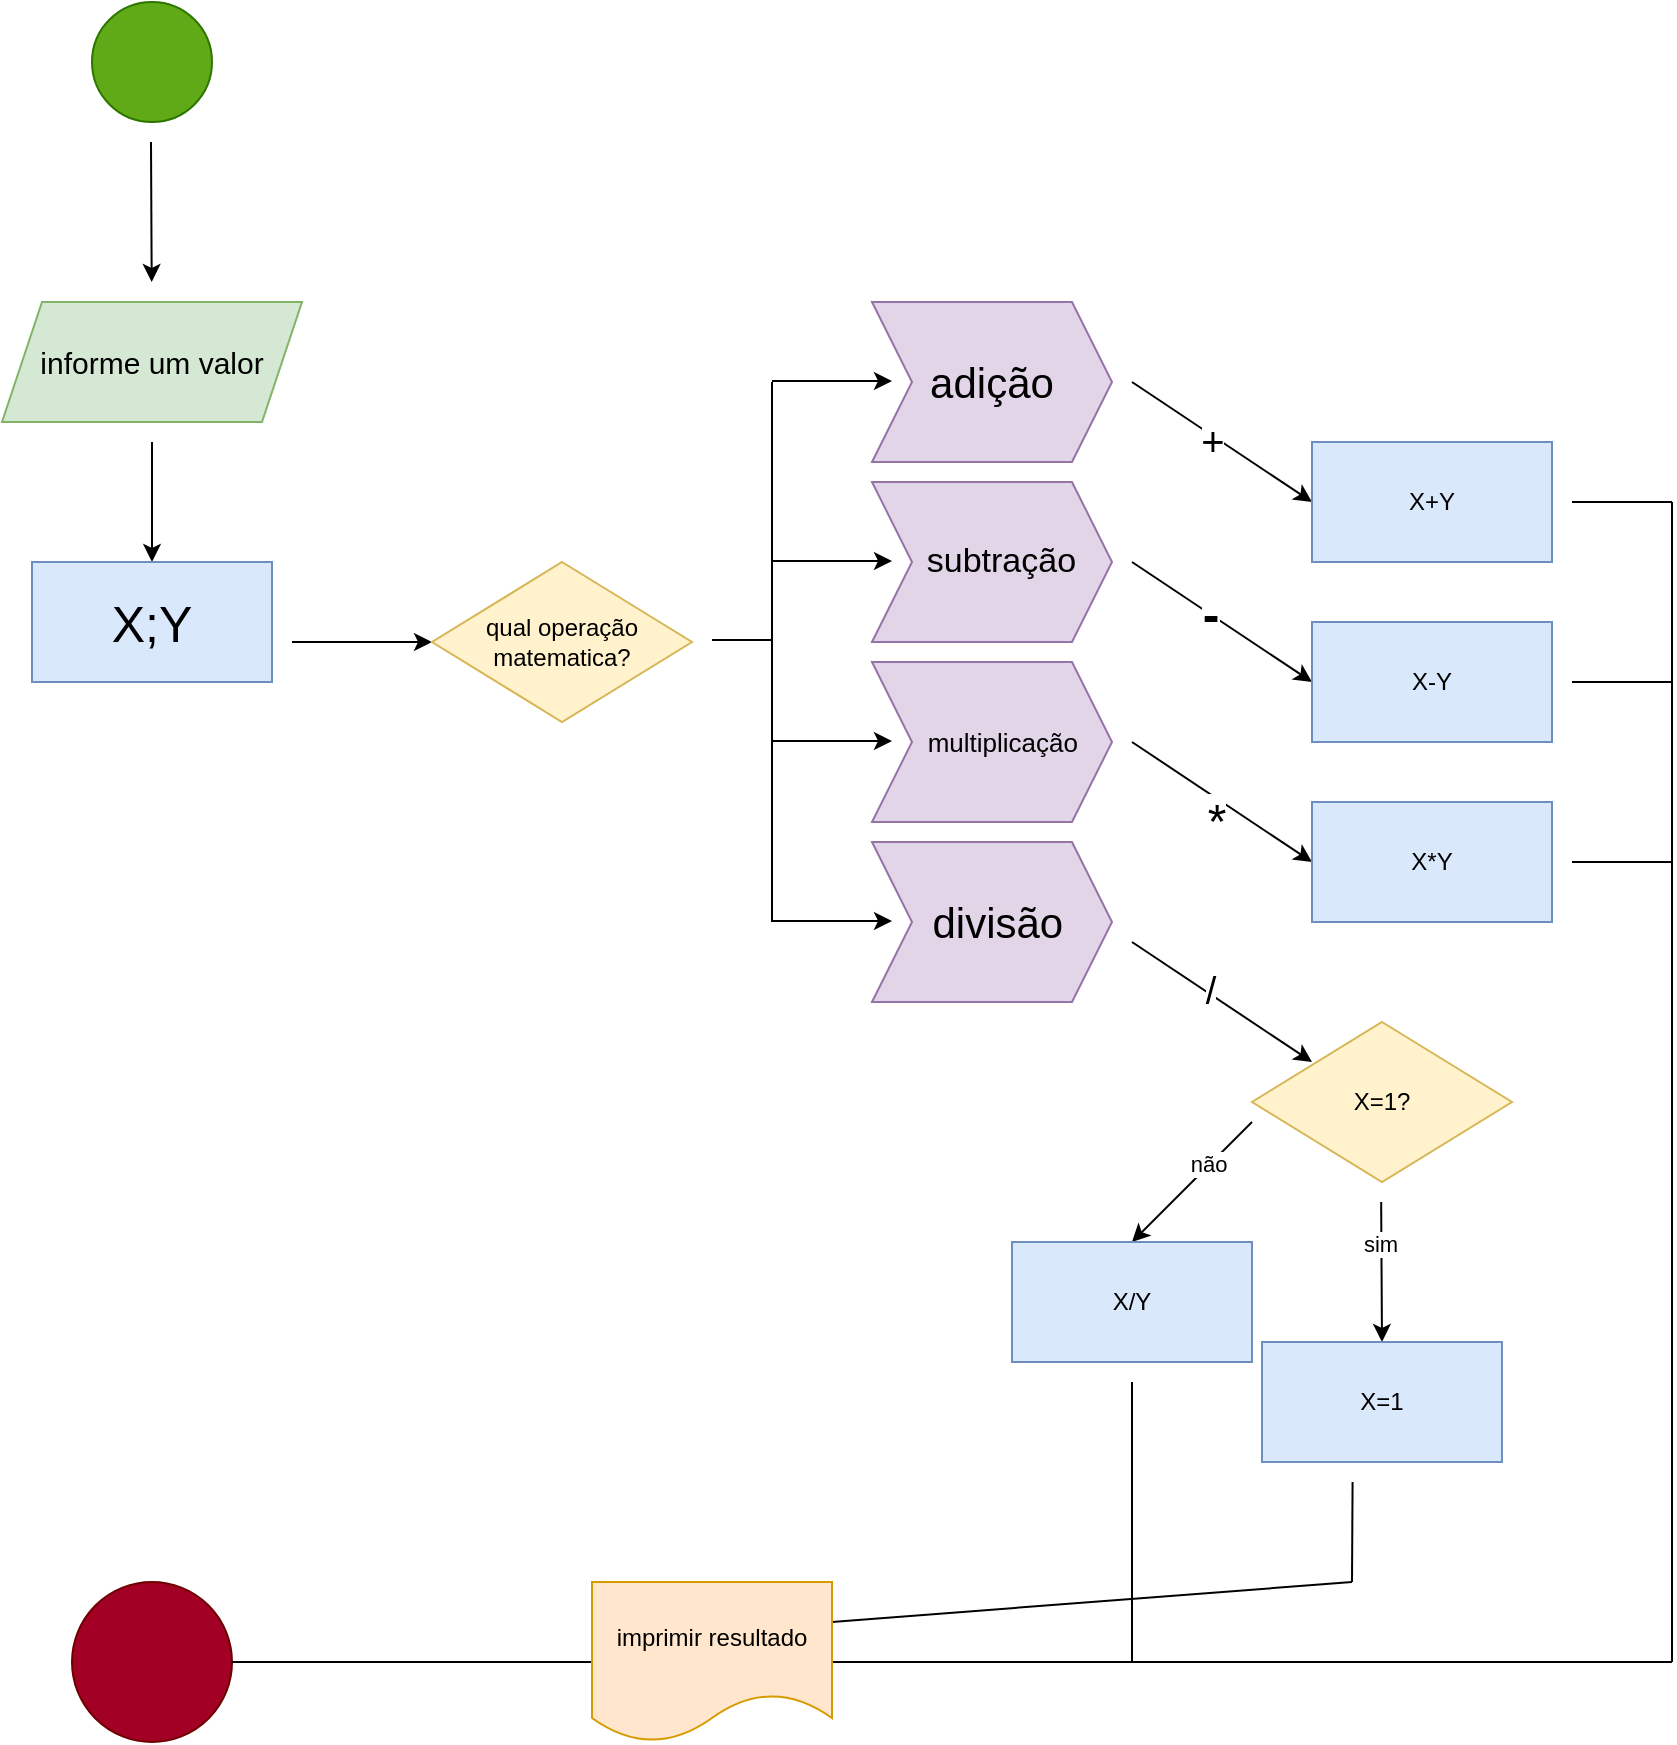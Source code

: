 <mxfile version="26.0.16">
  <diagram name="Página-1" id="VlG0sruBSb1qlhvC0WlI">
    <mxGraphModel dx="984" dy="573" grid="1" gridSize="10" guides="1" tooltips="1" connect="1" arrows="1" fold="1" page="1" pageScale="1" pageWidth="827" pageHeight="1169" math="0" shadow="0">
      <root>
        <mxCell id="0" />
        <mxCell id="1" parent="0" />
        <mxCell id="j_kzYTgeeS7DV-189MFl-1" value="" style="ellipse;whiteSpace=wrap;html=1;aspect=fixed;fillColor=#60a917;strokeColor=#2D7600;fontColor=#ffffff;" vertex="1" parent="1">
          <mxGeometry x="130" y="230" width="60" height="60" as="geometry" />
        </mxCell>
        <mxCell id="j_kzYTgeeS7DV-189MFl-2" value="" style="endArrow=classic;html=1;rounded=0;" edge="1" parent="1">
          <mxGeometry width="50" height="50" relative="1" as="geometry">
            <mxPoint x="160" y="450" as="sourcePoint" />
            <mxPoint x="160" y="510" as="targetPoint" />
          </mxGeometry>
        </mxCell>
        <mxCell id="j_kzYTgeeS7DV-189MFl-3" value="X;Y" style="rounded=0;whiteSpace=wrap;html=1;fillColor=#dae8fc;strokeColor=#6c8ebf;fontSize=25;" vertex="1" parent="1">
          <mxGeometry x="100" y="510" width="120" height="60" as="geometry" />
        </mxCell>
        <mxCell id="j_kzYTgeeS7DV-189MFl-5" value="" style="endArrow=classic;html=1;rounded=0;textDirection=rtl;" edge="1" parent="1">
          <mxGeometry width="50" height="50" relative="1" as="geometry">
            <mxPoint x="230" y="550" as="sourcePoint" />
            <mxPoint x="300" y="550" as="targetPoint" />
          </mxGeometry>
        </mxCell>
        <mxCell id="j_kzYTgeeS7DV-189MFl-6" value="qual operação matematica?" style="rhombus;whiteSpace=wrap;html=1;fillColor=#fff2cc;strokeColor=#d6b656;" vertex="1" parent="1">
          <mxGeometry x="300" y="510" width="130" height="80" as="geometry" />
        </mxCell>
        <mxCell id="j_kzYTgeeS7DV-189MFl-7" value="" style="endArrow=none;html=1;rounded=0;" edge="1" parent="1">
          <mxGeometry width="50" height="50" relative="1" as="geometry">
            <mxPoint x="440" y="549" as="sourcePoint" />
            <mxPoint x="470" y="549" as="targetPoint" />
          </mxGeometry>
        </mxCell>
        <mxCell id="j_kzYTgeeS7DV-189MFl-8" value="" style="endArrow=none;html=1;rounded=0;" edge="1" parent="1">
          <mxGeometry width="50" height="50" relative="1" as="geometry">
            <mxPoint x="470" y="690" as="sourcePoint" />
            <mxPoint x="470" y="420" as="targetPoint" />
          </mxGeometry>
        </mxCell>
        <mxCell id="j_kzYTgeeS7DV-189MFl-9" value="adição" style="shape=step;perimeter=stepPerimeter;whiteSpace=wrap;html=1;fixedSize=1;fillColor=#e1d5e7;strokeColor=#9673a6;fontSize=21;" vertex="1" parent="1">
          <mxGeometry x="520" y="380" width="120" height="80" as="geometry" />
        </mxCell>
        <mxCell id="j_kzYTgeeS7DV-189MFl-10" value="&amp;nbsp; subtração" style="shape=step;perimeter=stepPerimeter;whiteSpace=wrap;html=1;fixedSize=1;fillColor=#e1d5e7;strokeColor=#9673a6;fontSize=17;" vertex="1" parent="1">
          <mxGeometry x="520" y="470" width="120" height="80" as="geometry" />
        </mxCell>
        <mxCell id="j_kzYTgeeS7DV-189MFl-11" value="&amp;nbsp; &amp;nbsp;multiplicação" style="shape=step;perimeter=stepPerimeter;whiteSpace=wrap;html=1;fixedSize=1;fillColor=#e1d5e7;strokeColor=#9673a6;fontSize=13;" vertex="1" parent="1">
          <mxGeometry x="520" y="560" width="120" height="80" as="geometry" />
        </mxCell>
        <mxCell id="j_kzYTgeeS7DV-189MFl-12" value="&lt;font style=&quot;font-size: 21px;&quot;&gt;&amp;nbsp;divisão&lt;/font&gt;" style="shape=step;perimeter=stepPerimeter;whiteSpace=wrap;html=1;fixedSize=1;fillColor=#e1d5e7;strokeColor=#9673a6;" vertex="1" parent="1">
          <mxGeometry x="520" y="650" width="120" height="80" as="geometry" />
        </mxCell>
        <mxCell id="j_kzYTgeeS7DV-189MFl-13" value="" style="endArrow=classic;html=1;rounded=0;" edge="1" parent="1">
          <mxGeometry width="50" height="50" relative="1" as="geometry">
            <mxPoint x="470" y="689.5" as="sourcePoint" />
            <mxPoint x="530" y="689.5" as="targetPoint" />
          </mxGeometry>
        </mxCell>
        <mxCell id="j_kzYTgeeS7DV-189MFl-14" value="" style="endArrow=classic;html=1;rounded=0;" edge="1" parent="1">
          <mxGeometry width="50" height="50" relative="1" as="geometry">
            <mxPoint x="470" y="599.5" as="sourcePoint" />
            <mxPoint x="530" y="599.5" as="targetPoint" />
          </mxGeometry>
        </mxCell>
        <mxCell id="j_kzYTgeeS7DV-189MFl-15" value="" style="endArrow=classic;html=1;rounded=0;" edge="1" parent="1">
          <mxGeometry width="50" height="50" relative="1" as="geometry">
            <mxPoint x="470" y="509.5" as="sourcePoint" />
            <mxPoint x="530" y="509.5" as="targetPoint" />
          </mxGeometry>
        </mxCell>
        <mxCell id="j_kzYTgeeS7DV-189MFl-16" value="" style="endArrow=classic;html=1;rounded=0;" edge="1" parent="1">
          <mxGeometry width="50" height="50" relative="1" as="geometry">
            <mxPoint x="470" y="419.5" as="sourcePoint" />
            <mxPoint x="530" y="419.5" as="targetPoint" />
          </mxGeometry>
        </mxCell>
        <mxCell id="j_kzYTgeeS7DV-189MFl-17" value="" style="endArrow=classic;html=1;rounded=0;" edge="1" parent="1">
          <mxGeometry width="50" height="50" relative="1" as="geometry">
            <mxPoint x="159.5" y="300" as="sourcePoint" />
            <mxPoint x="159.85" y="370" as="targetPoint" />
          </mxGeometry>
        </mxCell>
        <mxCell id="j_kzYTgeeS7DV-189MFl-19" value="informe um valor" style="shape=parallelogram;perimeter=parallelogramPerimeter;whiteSpace=wrap;html=1;fixedSize=1;fontSize=15;fillColor=#d5e8d4;strokeColor=#82b366;" vertex="1" parent="1">
          <mxGeometry x="85" y="380" width="150" height="60" as="geometry" />
        </mxCell>
        <mxCell id="j_kzYTgeeS7DV-189MFl-21" value="" style="endArrow=classic;html=1;rounded=0;" edge="1" parent="1">
          <mxGeometry width="50" height="50" relative="1" as="geometry">
            <mxPoint x="650" y="420" as="sourcePoint" />
            <mxPoint x="740" y="480" as="targetPoint" />
          </mxGeometry>
        </mxCell>
        <mxCell id="j_kzYTgeeS7DV-189MFl-25" value="+&lt;div&gt;&lt;br&gt;&lt;/div&gt;" style="edgeLabel;html=1;align=center;verticalAlign=middle;resizable=0;points=[];fontSize=20;" vertex="1" connectable="0" parent="j_kzYTgeeS7DV-189MFl-21">
          <mxGeometry x="-0.166" y="-4" relative="1" as="geometry">
            <mxPoint x="5" y="12" as="offset" />
          </mxGeometry>
        </mxCell>
        <mxCell id="j_kzYTgeeS7DV-189MFl-23" value="" style="endArrow=classic;html=1;rounded=0;" edge="1" parent="1">
          <mxGeometry width="50" height="50" relative="1" as="geometry">
            <mxPoint x="650" y="600" as="sourcePoint" />
            <mxPoint x="740" y="660" as="targetPoint" />
          </mxGeometry>
        </mxCell>
        <mxCell id="j_kzYTgeeS7DV-189MFl-36" value="*" style="edgeLabel;html=1;align=center;verticalAlign=middle;resizable=0;points=[];fontSize=24;" vertex="1" connectable="0" parent="j_kzYTgeeS7DV-189MFl-23">
          <mxGeometry x="-0.1" y="1" relative="1" as="geometry">
            <mxPoint x="1" y="14" as="offset" />
          </mxGeometry>
        </mxCell>
        <mxCell id="j_kzYTgeeS7DV-189MFl-24" value="" style="endArrow=classic;html=1;rounded=0;" edge="1" parent="1">
          <mxGeometry width="50" height="50" relative="1" as="geometry">
            <mxPoint x="650" y="700" as="sourcePoint" />
            <mxPoint x="740" y="760" as="targetPoint" />
          </mxGeometry>
        </mxCell>
        <mxCell id="j_kzYTgeeS7DV-189MFl-31" value="/" style="edgeLabel;html=1;align=center;verticalAlign=middle;resizable=0;points=[];fontSize=19;" vertex="1" connectable="0" parent="j_kzYTgeeS7DV-189MFl-24">
          <mxGeometry x="-0.138" y="1" relative="1" as="geometry">
            <mxPoint as="offset" />
          </mxGeometry>
        </mxCell>
        <mxCell id="j_kzYTgeeS7DV-189MFl-27" value="" style="endArrow=classic;html=1;rounded=0;" edge="1" parent="1">
          <mxGeometry width="50" height="50" relative="1" as="geometry">
            <mxPoint x="650" y="510" as="sourcePoint" />
            <mxPoint x="740" y="570" as="targetPoint" />
          </mxGeometry>
        </mxCell>
        <mxCell id="j_kzYTgeeS7DV-189MFl-28" value="-" style="edgeLabel;html=1;align=center;verticalAlign=middle;resizable=0;points=[];fontSize=25;fontStyle=1" vertex="1" connectable="0" parent="j_kzYTgeeS7DV-189MFl-27">
          <mxGeometry x="-0.145" y="1" relative="1" as="geometry">
            <mxPoint as="offset" />
          </mxGeometry>
        </mxCell>
        <mxCell id="j_kzYTgeeS7DV-189MFl-32" value="X+Y" style="rounded=0;whiteSpace=wrap;html=1;fillColor=#dae8fc;strokeColor=#6c8ebf;" vertex="1" parent="1">
          <mxGeometry x="740" y="450" width="120" height="60" as="geometry" />
        </mxCell>
        <mxCell id="j_kzYTgeeS7DV-189MFl-33" value="X-Y" style="rounded=0;whiteSpace=wrap;html=1;fillColor=#dae8fc;strokeColor=#6c8ebf;" vertex="1" parent="1">
          <mxGeometry x="740" y="540" width="120" height="60" as="geometry" />
        </mxCell>
        <mxCell id="j_kzYTgeeS7DV-189MFl-34" value="X*Y" style="rounded=0;whiteSpace=wrap;html=1;fillColor=#dae8fc;strokeColor=#6c8ebf;" vertex="1" parent="1">
          <mxGeometry x="740" y="630" width="120" height="60" as="geometry" />
        </mxCell>
        <mxCell id="j_kzYTgeeS7DV-189MFl-37" value="" style="endArrow=none;html=1;rounded=0;" edge="1" parent="1">
          <mxGeometry width="50" height="50" relative="1" as="geometry">
            <mxPoint x="870" y="480" as="sourcePoint" />
            <mxPoint x="920" y="480" as="targetPoint" />
          </mxGeometry>
        </mxCell>
        <mxCell id="j_kzYTgeeS7DV-189MFl-38" value="" style="endArrow=none;html=1;rounded=0;" edge="1" parent="1">
          <mxGeometry width="50" height="50" relative="1" as="geometry">
            <mxPoint x="870" y="570" as="sourcePoint" />
            <mxPoint x="920" y="570" as="targetPoint" />
          </mxGeometry>
        </mxCell>
        <mxCell id="j_kzYTgeeS7DV-189MFl-39" value="" style="endArrow=none;html=1;rounded=0;" edge="1" parent="1">
          <mxGeometry width="50" height="50" relative="1" as="geometry">
            <mxPoint x="870" y="660" as="sourcePoint" />
            <mxPoint x="920" y="660" as="targetPoint" />
          </mxGeometry>
        </mxCell>
        <mxCell id="j_kzYTgeeS7DV-189MFl-41" value="" style="endArrow=none;html=1;rounded=0;" edge="1" parent="1">
          <mxGeometry width="50" height="50" relative="1" as="geometry">
            <mxPoint x="920" y="1060" as="sourcePoint" />
            <mxPoint x="920" y="480" as="targetPoint" />
          </mxGeometry>
        </mxCell>
        <mxCell id="j_kzYTgeeS7DV-189MFl-42" value="X=1?" style="rhombus;whiteSpace=wrap;html=1;fillColor=#fff2cc;strokeColor=#d6b656;" vertex="1" parent="1">
          <mxGeometry x="710" y="740" width="130" height="80" as="geometry" />
        </mxCell>
        <mxCell id="j_kzYTgeeS7DV-189MFl-44" value="" style="endArrow=classic;html=1;rounded=0;" edge="1" parent="1">
          <mxGeometry width="50" height="50" relative="1" as="geometry">
            <mxPoint x="710" y="790" as="sourcePoint" />
            <mxPoint x="650" y="850" as="targetPoint" />
          </mxGeometry>
        </mxCell>
        <mxCell id="j_kzYTgeeS7DV-189MFl-48" value="não" style="edgeLabel;html=1;align=center;verticalAlign=middle;resizable=0;points=[];" vertex="1" connectable="0" parent="j_kzYTgeeS7DV-189MFl-44">
          <mxGeometry x="-0.272" relative="1" as="geometry">
            <mxPoint y="-1" as="offset" />
          </mxGeometry>
        </mxCell>
        <mxCell id="j_kzYTgeeS7DV-189MFl-50" value="" style="endArrow=classic;html=1;rounded=0;" edge="1" parent="1">
          <mxGeometry width="50" height="50" relative="1" as="geometry">
            <mxPoint x="774.58" y="830" as="sourcePoint" />
            <mxPoint x="775" y="900" as="targetPoint" />
          </mxGeometry>
        </mxCell>
        <mxCell id="j_kzYTgeeS7DV-189MFl-51" value="sim" style="edgeLabel;html=1;align=center;verticalAlign=middle;resizable=0;points=[];" vertex="1" connectable="0" parent="j_kzYTgeeS7DV-189MFl-50">
          <mxGeometry x="-0.395" y="-1" relative="1" as="geometry">
            <mxPoint as="offset" />
          </mxGeometry>
        </mxCell>
        <mxCell id="j_kzYTgeeS7DV-189MFl-54" value="X/Y" style="rounded=0;whiteSpace=wrap;html=1;fillColor=#dae8fc;strokeColor=#6c8ebf;" vertex="1" parent="1">
          <mxGeometry x="590" y="850" width="120" height="60" as="geometry" />
        </mxCell>
        <mxCell id="j_kzYTgeeS7DV-189MFl-55" value="X=1" style="rounded=0;whiteSpace=wrap;html=1;fillColor=#dae8fc;strokeColor=#6c8ebf;" vertex="1" parent="1">
          <mxGeometry x="715" y="900" width="120" height="60" as="geometry" />
        </mxCell>
        <mxCell id="j_kzYTgeeS7DV-189MFl-56" value="" style="endArrow=none;html=1;rounded=0;" edge="1" parent="1">
          <mxGeometry width="50" height="50" relative="1" as="geometry">
            <mxPoint x="650" y="1060" as="sourcePoint" />
            <mxPoint x="650" y="920" as="targetPoint" />
          </mxGeometry>
        </mxCell>
        <mxCell id="j_kzYTgeeS7DV-189MFl-57" value="" style="endArrow=none;html=1;rounded=0;" edge="1" parent="1">
          <mxGeometry width="50" height="50" relative="1" as="geometry">
            <mxPoint x="760" y="1020" as="sourcePoint" />
            <mxPoint x="760.29" y="970" as="targetPoint" />
          </mxGeometry>
        </mxCell>
        <mxCell id="j_kzYTgeeS7DV-189MFl-58" value="" style="endArrow=none;html=1;rounded=0;" edge="1" parent="1" source="j_kzYTgeeS7DV-189MFl-62">
          <mxGeometry width="50" height="50" relative="1" as="geometry">
            <mxPoint x="170" y="1060" as="sourcePoint" />
            <mxPoint x="920" y="1060" as="targetPoint" />
          </mxGeometry>
        </mxCell>
        <mxCell id="j_kzYTgeeS7DV-189MFl-60" value="" style="endArrow=none;html=1;rounded=0;" edge="1" parent="1" target="j_kzYTgeeS7DV-189MFl-59">
          <mxGeometry width="50" height="50" relative="1" as="geometry">
            <mxPoint x="170" y="1060" as="sourcePoint" />
            <mxPoint x="920" y="1060" as="targetPoint" />
          </mxGeometry>
        </mxCell>
        <mxCell id="j_kzYTgeeS7DV-189MFl-59" value="" style="ellipse;whiteSpace=wrap;html=1;aspect=fixed;fillColor=#a20025;fontColor=#ffffff;strokeColor=#6F0000;" vertex="1" parent="1">
          <mxGeometry x="120" y="1020" width="80" height="80" as="geometry" />
        </mxCell>
        <mxCell id="j_kzYTgeeS7DV-189MFl-61" value="" style="endArrow=none;html=1;rounded=0;exitX=1;exitY=0.25;exitDx=0;exitDy=0;" edge="1" parent="1" source="j_kzYTgeeS7DV-189MFl-62">
          <mxGeometry width="50" height="50" relative="1" as="geometry">
            <mxPoint x="450" y="1020" as="sourcePoint" />
            <mxPoint x="760" y="1020" as="targetPoint" />
            <Array as="points" />
          </mxGeometry>
        </mxCell>
        <mxCell id="j_kzYTgeeS7DV-189MFl-63" value="" style="endArrow=none;html=1;rounded=0;" edge="1" parent="1" target="j_kzYTgeeS7DV-189MFl-62">
          <mxGeometry width="50" height="50" relative="1" as="geometry">
            <mxPoint x="450" y="1020" as="sourcePoint" />
            <mxPoint x="760" y="1020" as="targetPoint" />
          </mxGeometry>
        </mxCell>
        <mxCell id="j_kzYTgeeS7DV-189MFl-64" value="" style="endArrow=none;html=1;rounded=0;" edge="1" parent="1" source="j_kzYTgeeS7DV-189MFl-59" target="j_kzYTgeeS7DV-189MFl-62">
          <mxGeometry width="50" height="50" relative="1" as="geometry">
            <mxPoint x="200" y="1060" as="sourcePoint" />
            <mxPoint x="920" y="1060" as="targetPoint" />
          </mxGeometry>
        </mxCell>
        <mxCell id="j_kzYTgeeS7DV-189MFl-62" value="imprimir resultado" style="shape=document;whiteSpace=wrap;html=1;boundedLbl=1;fillColor=#ffe6cc;strokeColor=#d79b00;" vertex="1" parent="1">
          <mxGeometry x="380" y="1020" width="120" height="80" as="geometry" />
        </mxCell>
      </root>
    </mxGraphModel>
  </diagram>
</mxfile>
